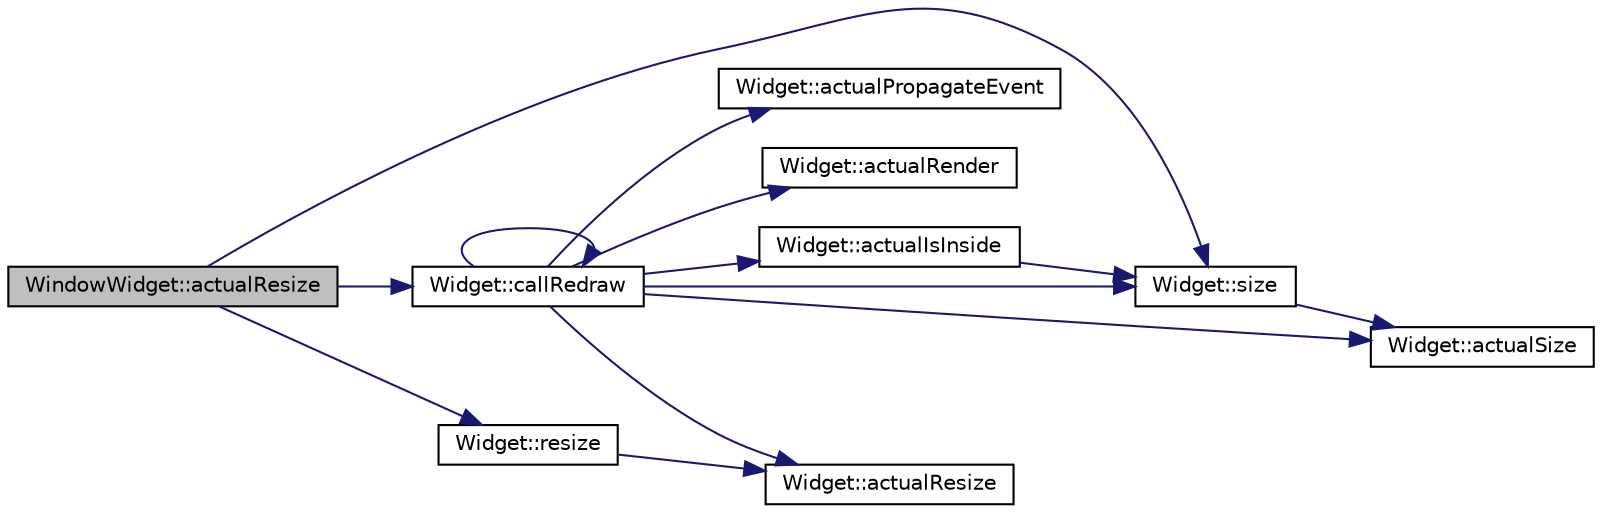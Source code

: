 digraph "WindowWidget::actualResize"
{
 // INTERACTIVE_SVG=YES
  edge [fontname="Helvetica",fontsize="10",labelfontname="Helvetica",labelfontsize="10"];
  node [fontname="Helvetica",fontsize="10",shape=record];
  rankdir="LR";
  Node14 [label="WindowWidget::actualResize",height=0.2,width=0.4,color="black", fillcolor="grey75", style="filled", fontcolor="black"];
  Node14 -> Node15 [color="midnightblue",fontsize="10",style="solid",fontname="Helvetica"];
  Node15 [label="Widget::callRedraw",height=0.2,width=0.4,color="black", fillcolor="white", style="filled",URL="$class_widget.html#a210d4c8e3ea02cb777c6e3ad7fdc22b3"];
  Node15 -> Node16 [color="midnightblue",fontsize="10",style="solid",fontname="Helvetica"];
  Node16 [label="Widget::actualIsInside",height=0.2,width=0.4,color="black", fillcolor="white", style="filled",URL="$class_widget.html#af5851078b2f0c2f14a9bf377e535340f"];
  Node16 -> Node17 [color="midnightblue",fontsize="10",style="solid",fontname="Helvetica"];
  Node17 [label="Widget::size",height=0.2,width=0.4,color="black", fillcolor="white", style="filled",URL="$class_widget.html#aea985c025ef9b1210d0e3ab7d9c075ea"];
  Node17 -> Node18 [color="midnightblue",fontsize="10",style="solid",fontname="Helvetica"];
  Node18 [label="Widget::actualSize",height=0.2,width=0.4,color="black", fillcolor="white", style="filled",URL="$class_widget.html#aa6225b5a14e5861cc2cd98c737841854"];
  Node15 -> Node19 [color="midnightblue",fontsize="10",style="solid",fontname="Helvetica"];
  Node19 [label="Widget::actualPropagateEvent",height=0.2,width=0.4,color="black", fillcolor="white", style="filled",URL="$class_widget.html#a92906f698fd94c2f777e46c1480967fc"];
  Node15 -> Node20 [color="midnightblue",fontsize="10",style="solid",fontname="Helvetica"];
  Node20 [label="Widget::actualRender",height=0.2,width=0.4,color="black", fillcolor="white", style="filled",URL="$class_widget.html#a5ff4883144670b8c93b41e440e3d4446"];
  Node15 -> Node21 [color="midnightblue",fontsize="10",style="solid",fontname="Helvetica"];
  Node21 [label="Widget::actualResize",height=0.2,width=0.4,color="black", fillcolor="white", style="filled",URL="$class_widget.html#a1a3ac9ff4f7c19c19a9886219b6dda2e"];
  Node15 -> Node18 [color="midnightblue",fontsize="10",style="solid",fontname="Helvetica"];
  Node15 -> Node15 [color="midnightblue",fontsize="10",style="solid",fontname="Helvetica"];
  Node15 -> Node17 [color="midnightblue",fontsize="10",style="solid",fontname="Helvetica"];
  Node14 -> Node22 [color="midnightblue",fontsize="10",style="solid",fontname="Helvetica"];
  Node22 [label="Widget::resize",height=0.2,width=0.4,color="black", fillcolor="white", style="filled",URL="$class_widget.html#a0809c3a396f9d1cedb1446d7b0750ef2"];
  Node22 -> Node21 [color="midnightblue",fontsize="10",style="solid",fontname="Helvetica"];
  Node14 -> Node17 [color="midnightblue",fontsize="10",style="solid",fontname="Helvetica"];
}
